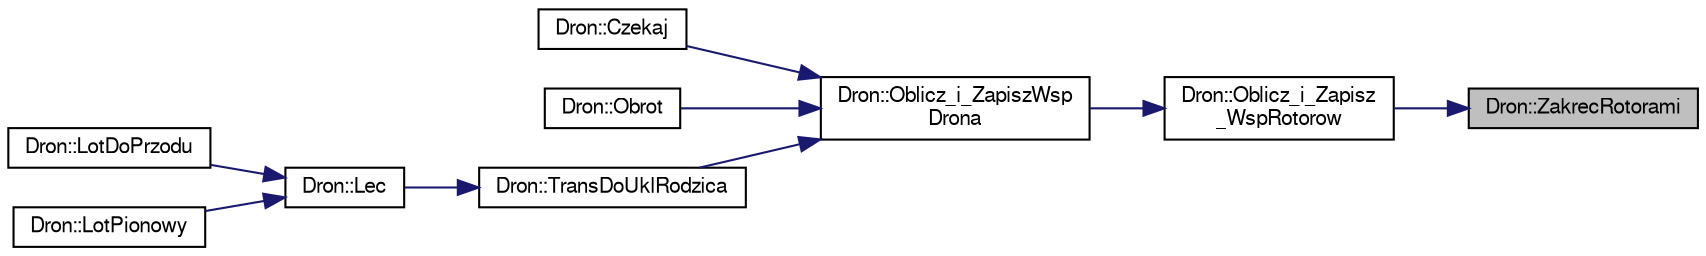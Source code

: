 digraph "Dron::ZakrecRotorami"
{
 // LATEX_PDF_SIZE
  edge [fontname="FreeSans",fontsize="10",labelfontname="FreeSans",labelfontsize="10"];
  node [fontname="FreeSans",fontsize="10",shape=record];
  rankdir="RL";
  Node1 [label="Dron::ZakrecRotorami",height=0.2,width=0.4,color="black", fillcolor="grey75", style="filled", fontcolor="black",tooltip="Metoda realizujaca obrot rotorow wokol wlasnej osi."];
  Node1 -> Node2 [dir="back",color="midnightblue",fontsize="10",style="solid",fontname="FreeSans"];
  Node2 [label="Dron::Oblicz_i_Zapisz\l_WspRotorow",height=0.2,width=0.4,color="black", fillcolor="white", style="filled",URL="$a00130.html#aca7c226602e49d6c233df6fdadaa8b4f",tooltip="Obliczajaca wspolrzedne rotorow drona."];
  Node2 -> Node3 [dir="back",color="midnightblue",fontsize="10",style="solid",fontname="FreeSans"];
  Node3 [label="Dron::Oblicz_i_ZapiszWsp\lDrona",height=0.2,width=0.4,color="black", fillcolor="white", style="filled",URL="$a00130.html#a9cea5ba789e3ac0961846a77d909b552",tooltip="Metoda zapisujaca polozenie poszczegolnych wierzcholkow."];
  Node3 -> Node4 [dir="back",color="midnightblue",fontsize="10",style="solid",fontname="FreeSans"];
  Node4 [label="Dron::Czekaj",height=0.2,width=0.4,color="black", fillcolor="white", style="filled",URL="$a00130.html#a2643745b8ed7125e4caf1b9e56a4aa1f",tooltip="Metoda animujaca lot w miejscu."];
  Node3 -> Node5 [dir="back",color="midnightblue",fontsize="10",style="solid",fontname="FreeSans"];
  Node5 [label="Dron::Obrot",height=0.2,width=0.4,color="black", fillcolor="white", style="filled",URL="$a00130.html#a25f42d02fc5b27f30e872d444ffb5230",tooltip="Metody Animujace ruch drona."];
  Node3 -> Node6 [dir="back",color="midnightblue",fontsize="10",style="solid",fontname="FreeSans"];
  Node6 [label="Dron::TransDoUklRodzica",height=0.2,width=0.4,color="black", fillcolor="white", style="filled",URL="$a00130.html#aa0e058c1c55a73cccb4098d2b02bba27",tooltip="!"];
  Node6 -> Node7 [dir="back",color="midnightblue",fontsize="10",style="solid",fontname="FreeSans"];
  Node7 [label="Dron::Lec",height=0.2,width=0.4,color="black", fillcolor="white", style="filled",URL="$a00130.html#a73e0a729daf06e3a66eb1d3484b3433d",tooltip="Metoda realizujaca lot drona."];
  Node7 -> Node8 [dir="back",color="midnightblue",fontsize="10",style="solid",fontname="FreeSans"];
  Node8 [label="Dron::LotDoPrzodu",height=0.2,width=0.4,color="black", fillcolor="white", style="filled",URL="$a00130.html#a9e450b22aa3c1fc6ebb9f7ed1ee2dbeb",tooltip="Metoda realizujaca lot do przodu drona."];
  Node7 -> Node9 [dir="back",color="midnightblue",fontsize="10",style="solid",fontname="FreeSans"];
  Node9 [label="Dron::LotPionowy",height=0.2,width=0.4,color="black", fillcolor="white", style="filled",URL="$a00130.html#a86d7fab7b926930274de0ee8eebbb0f0",tooltip="Metoda realizujaca lot pionowy drona."];
}
